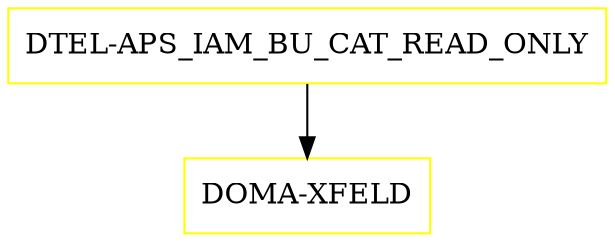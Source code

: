 digraph G {
  "DTEL-APS_IAM_BU_CAT_READ_ONLY" [shape=box,color=yellow];
  "DOMA-XFELD" [shape=box,color=yellow,URL="./DOMA_XFELD.html"];
  "DTEL-APS_IAM_BU_CAT_READ_ONLY" -> "DOMA-XFELD";
}

